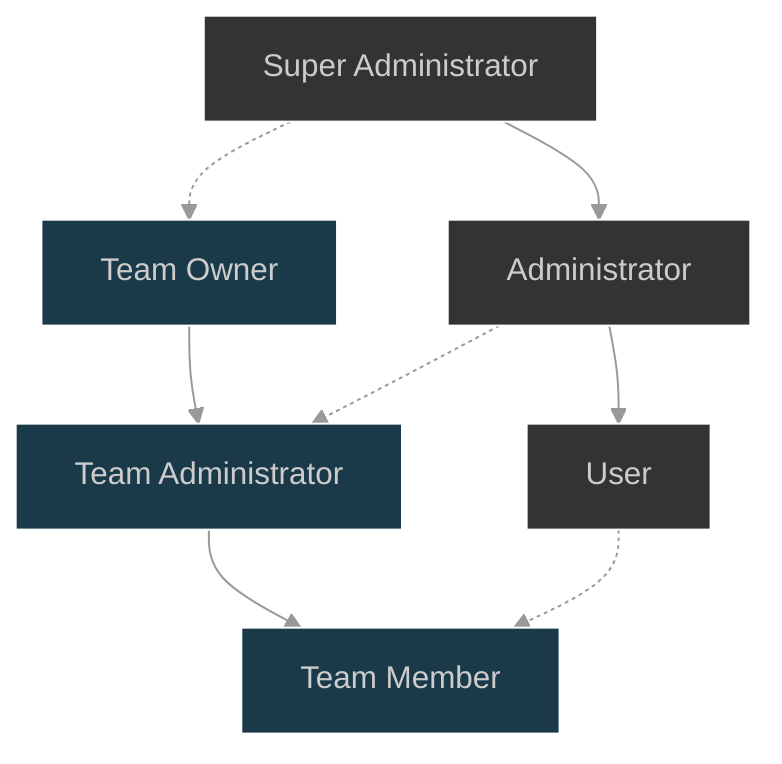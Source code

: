 %%{init: {'theme': 'dark', 'themeVariables': { 'primaryColor': '#2a2a2a', 'primaryTextColor': '#ffffff', 'primaryBorderColor': '#555555', 'lineColor': '#999999', 'secondaryColor': '#252525', 'tertiaryColor': '#333333' }}}%%
flowchart TD
    SuperAdmin[Super Administrator] --> Admin[Administrator]
    Admin --> User[User]
    
    TeamOwner[Team Owner] --> TeamAdmin[Team Administrator]
    TeamAdmin --> TeamMember[Team Member]
    
    SuperAdmin -.-> TeamOwner
    Admin -.-> TeamAdmin
    User -.-> TeamMember
    
    classDef global fill:#333333,stroke:#ffffff,stroke-width:1px
    classDef team fill:#1a3a4a,stroke:#ffffff,stroke-width:1px
    
    class SuperAdmin,Admin,User global
    class TeamOwner,TeamAdmin,TeamMember team